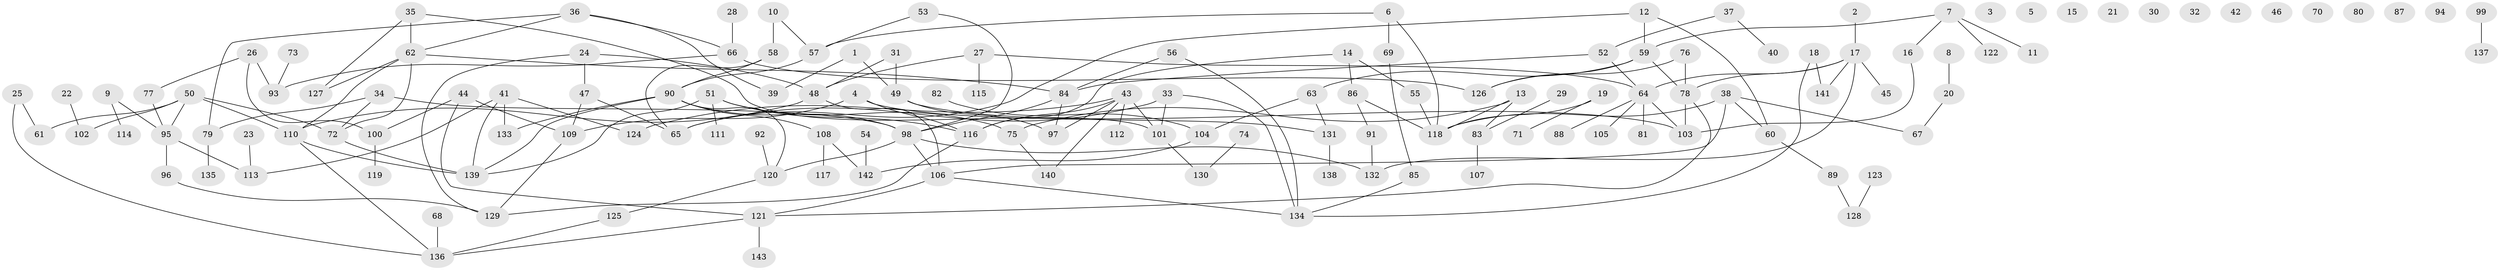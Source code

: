 // Generated by graph-tools (version 1.1) at 2025/00/03/09/25 03:00:54]
// undirected, 143 vertices, 180 edges
graph export_dot {
graph [start="1"]
  node [color=gray90,style=filled];
  1;
  2;
  3;
  4;
  5;
  6;
  7;
  8;
  9;
  10;
  11;
  12;
  13;
  14;
  15;
  16;
  17;
  18;
  19;
  20;
  21;
  22;
  23;
  24;
  25;
  26;
  27;
  28;
  29;
  30;
  31;
  32;
  33;
  34;
  35;
  36;
  37;
  38;
  39;
  40;
  41;
  42;
  43;
  44;
  45;
  46;
  47;
  48;
  49;
  50;
  51;
  52;
  53;
  54;
  55;
  56;
  57;
  58;
  59;
  60;
  61;
  62;
  63;
  64;
  65;
  66;
  67;
  68;
  69;
  70;
  71;
  72;
  73;
  74;
  75;
  76;
  77;
  78;
  79;
  80;
  81;
  82;
  83;
  84;
  85;
  86;
  87;
  88;
  89;
  90;
  91;
  92;
  93;
  94;
  95;
  96;
  97;
  98;
  99;
  100;
  101;
  102;
  103;
  104;
  105;
  106;
  107;
  108;
  109;
  110;
  111;
  112;
  113;
  114;
  115;
  116;
  117;
  118;
  119;
  120;
  121;
  122;
  123;
  124;
  125;
  126;
  127;
  128;
  129;
  130;
  131;
  132;
  133;
  134;
  135;
  136;
  137;
  138;
  139;
  140;
  141;
  142;
  143;
  1 -- 39;
  1 -- 49;
  2 -- 17;
  4 -- 109;
  4 -- 116;
  4 -- 131;
  6 -- 57;
  6 -- 69;
  6 -- 118;
  7 -- 11;
  7 -- 16;
  7 -- 59;
  7 -- 122;
  8 -- 20;
  9 -- 95;
  9 -- 114;
  10 -- 57;
  10 -- 58;
  12 -- 59;
  12 -- 60;
  12 -- 65;
  13 -- 75;
  13 -- 83;
  13 -- 118;
  14 -- 55;
  14 -- 86;
  14 -- 116;
  16 -- 103;
  17 -- 45;
  17 -- 64;
  17 -- 78;
  17 -- 132;
  17 -- 141;
  18 -- 134;
  18 -- 141;
  19 -- 71;
  19 -- 118;
  20 -- 67;
  22 -- 102;
  23 -- 113;
  24 -- 47;
  24 -- 48;
  24 -- 129;
  25 -- 61;
  25 -- 136;
  26 -- 77;
  26 -- 93;
  26 -- 100;
  27 -- 48;
  27 -- 64;
  27 -- 115;
  28 -- 66;
  29 -- 83;
  31 -- 48;
  31 -- 49;
  33 -- 65;
  33 -- 101;
  33 -- 134;
  34 -- 72;
  34 -- 79;
  34 -- 98;
  35 -- 62;
  35 -- 101;
  35 -- 127;
  36 -- 39;
  36 -- 62;
  36 -- 66;
  36 -- 79;
  37 -- 40;
  37 -- 52;
  38 -- 60;
  38 -- 67;
  38 -- 106;
  38 -- 118;
  41 -- 113;
  41 -- 124;
  41 -- 133;
  41 -- 139;
  43 -- 97;
  43 -- 101;
  43 -- 112;
  43 -- 116;
  43 -- 124;
  43 -- 140;
  44 -- 100;
  44 -- 109;
  44 -- 121;
  47 -- 65;
  47 -- 109;
  48 -- 106;
  48 -- 110;
  49 -- 97;
  49 -- 103;
  50 -- 61;
  50 -- 72;
  50 -- 95;
  50 -- 102;
  50 -- 110;
  51 -- 75;
  51 -- 111;
  51 -- 116;
  51 -- 139;
  52 -- 64;
  52 -- 84;
  53 -- 57;
  53 -- 98;
  54 -- 142;
  55 -- 118;
  56 -- 84;
  56 -- 134;
  57 -- 90;
  58 -- 65;
  58 -- 90;
  59 -- 63;
  59 -- 78;
  59 -- 126;
  60 -- 89;
  62 -- 72;
  62 -- 84;
  62 -- 110;
  62 -- 127;
  63 -- 104;
  63 -- 131;
  64 -- 81;
  64 -- 88;
  64 -- 103;
  64 -- 105;
  66 -- 93;
  66 -- 126;
  68 -- 136;
  69 -- 85;
  72 -- 139;
  73 -- 93;
  74 -- 130;
  75 -- 140;
  76 -- 78;
  76 -- 126;
  77 -- 95;
  78 -- 103;
  78 -- 121;
  79 -- 135;
  82 -- 104;
  83 -- 107;
  84 -- 97;
  84 -- 98;
  85 -- 134;
  86 -- 91;
  86 -- 118;
  89 -- 128;
  90 -- 98;
  90 -- 108;
  90 -- 120;
  90 -- 133;
  90 -- 139;
  91 -- 132;
  92 -- 120;
  95 -- 96;
  95 -- 113;
  96 -- 129;
  98 -- 106;
  98 -- 120;
  98 -- 132;
  99 -- 137;
  100 -- 119;
  101 -- 130;
  104 -- 142;
  106 -- 121;
  106 -- 134;
  108 -- 117;
  108 -- 142;
  109 -- 129;
  110 -- 136;
  110 -- 139;
  116 -- 129;
  120 -- 125;
  121 -- 136;
  121 -- 143;
  123 -- 128;
  125 -- 136;
  131 -- 138;
}
